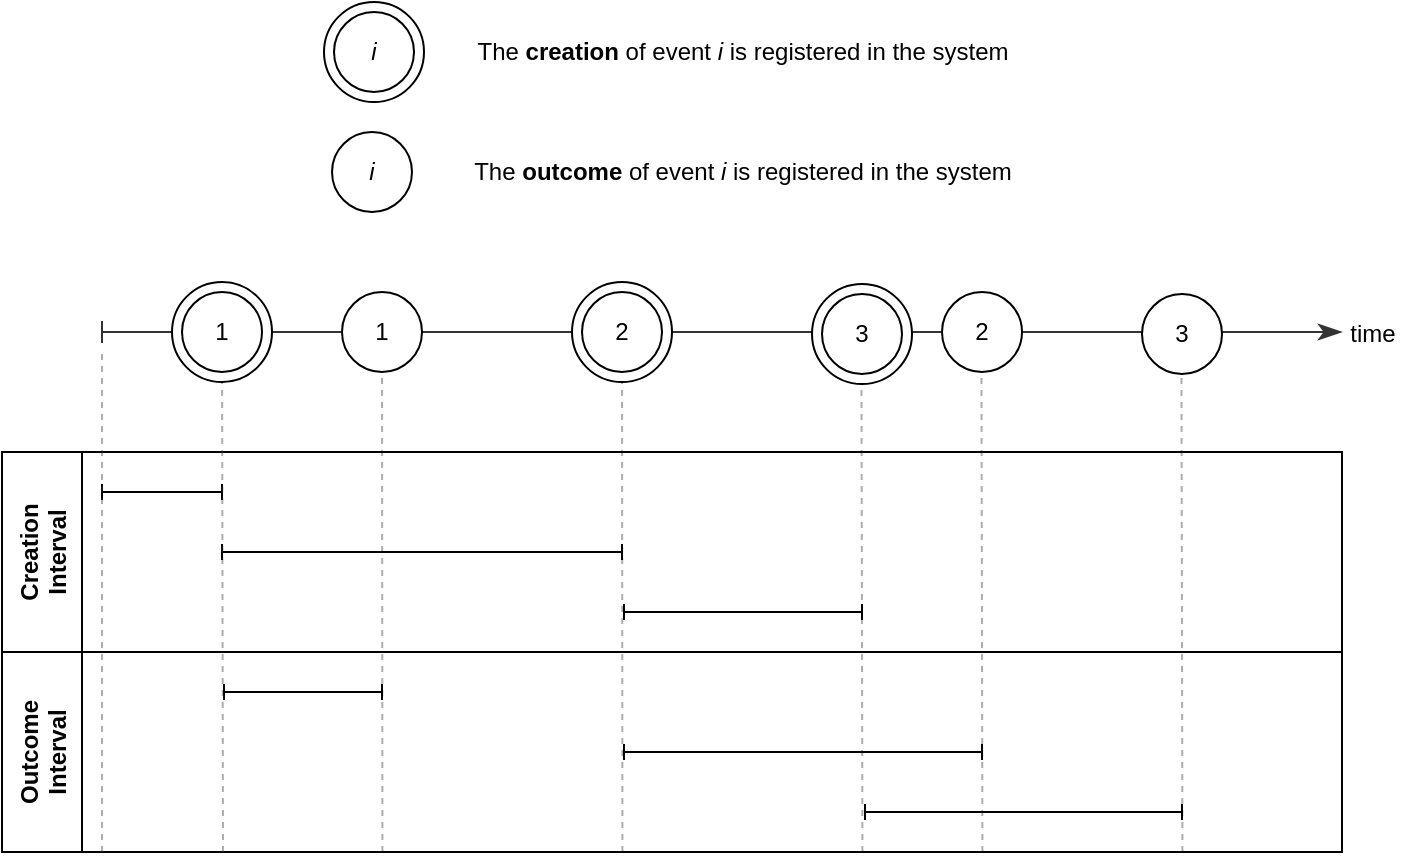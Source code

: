 <mxfile version="20.5.1" type="device"><diagram id="vnCqyywVvOIW15iRfbqm" name="Pagina-1"><mxGraphModel dx="1182" dy="1906" grid="1" gridSize="10" guides="1" tooltips="1" connect="1" arrows="1" fold="1" page="1" pageScale="1" pageWidth="827" pageHeight="1169" math="0" shadow="0"><root><mxCell id="0"/><mxCell id="1" parent="0"/><mxCell id="elbmRWAzdAmKO00gExVq-1" value="" style="endArrow=classicThin;html=1;rounded=0;endSize=9;startArrow=baseDash;startFill=0;startSize=9;strokeColor=#333333;endFill=1;" edge="1" parent="1"><mxGeometry width="50" height="50" relative="1" as="geometry"><mxPoint x="100" y="160" as="sourcePoint"/><mxPoint x="720" y="160" as="targetPoint"/></mxGeometry></mxCell><mxCell id="elbmRWAzdAmKO00gExVq-32" value="" style="endArrow=none;dashed=1;html=1;rounded=0;strokeColor=#333333;startSize=9;endSize=9;opacity=40;" edge="1" parent="1"><mxGeometry width="50" height="50" relative="1" as="geometry"><mxPoint x="240.21" y="420" as="sourcePoint"/><mxPoint x="240" y="160" as="targetPoint"/></mxGeometry></mxCell><mxCell id="elbmRWAzdAmKO00gExVq-33" value="" style="endArrow=none;dashed=1;html=1;rounded=0;strokeColor=#333333;startSize=9;endSize=9;opacity=40;" edge="1" parent="1"><mxGeometry width="50" height="50" relative="1" as="geometry"><mxPoint x="360.21" y="420" as="sourcePoint"/><mxPoint x="360" y="160" as="targetPoint"/></mxGeometry></mxCell><mxCell id="elbmRWAzdAmKO00gExVq-35" value="" style="endArrow=none;dashed=1;html=1;rounded=0;strokeColor=#333333;startSize=9;endSize=9;opacity=40;" edge="1" parent="1"><mxGeometry width="50" height="50" relative="1" as="geometry"><mxPoint x="540.21" y="420" as="sourcePoint"/><mxPoint x="539.71" y="170" as="targetPoint"/></mxGeometry></mxCell><mxCell id="elbmRWAzdAmKO00gExVq-36" value="" style="endArrow=none;dashed=1;html=1;rounded=0;strokeColor=#333333;startSize=9;endSize=9;opacity=40;" edge="1" parent="1"><mxGeometry width="50" height="50" relative="1" as="geometry"><mxPoint x="640.21" y="420" as="sourcePoint"/><mxPoint x="639.71" y="170" as="targetPoint"/></mxGeometry></mxCell><mxCell id="elbmRWAzdAmKO00gExVq-2" value="time" style="text;html=1;align=center;verticalAlign=middle;resizable=0;points=[];autosize=1;strokeColor=none;fillColor=none;" vertex="1" parent="1"><mxGeometry x="710" y="146" width="50" height="30" as="geometry"/></mxCell><mxCell id="elbmRWAzdAmKO00gExVq-3" value="1" style="ellipse;whiteSpace=wrap;html=1;aspect=fixed;" vertex="1" parent="1"><mxGeometry x="220" y="140" width="40" height="40" as="geometry"/></mxCell><mxCell id="elbmRWAzdAmKO00gExVq-8" value="" style="group" vertex="1" connectable="0" parent="1"><mxGeometry x="335" y="135" width="50" height="50" as="geometry"/></mxCell><mxCell id="elbmRWAzdAmKO00gExVq-9" value="" style="ellipse;whiteSpace=wrap;html=1;aspect=fixed;" vertex="1" parent="elbmRWAzdAmKO00gExVq-8"><mxGeometry width="50" height="50" as="geometry"/></mxCell><mxCell id="elbmRWAzdAmKO00gExVq-10" value="2" style="ellipse;whiteSpace=wrap;html=1;aspect=fixed;" vertex="1" parent="elbmRWAzdAmKO00gExVq-8"><mxGeometry x="5" y="5" width="40" height="40" as="geometry"/></mxCell><mxCell id="elbmRWAzdAmKO00gExVq-11" value="" style="group" vertex="1" connectable="0" parent="1"><mxGeometry x="455" y="136" width="50" height="50" as="geometry"/></mxCell><mxCell id="elbmRWAzdAmKO00gExVq-34" value="" style="endArrow=none;dashed=1;html=1;rounded=0;strokeColor=#333333;startSize=9;endSize=9;opacity=40;" edge="1" parent="elbmRWAzdAmKO00gExVq-11"><mxGeometry width="50" height="50" relative="1" as="geometry"><mxPoint x="25.21" y="284" as="sourcePoint"/><mxPoint x="24.71" y="34" as="targetPoint"/></mxGeometry></mxCell><mxCell id="elbmRWAzdAmKO00gExVq-12" value="" style="ellipse;whiteSpace=wrap;html=1;aspect=fixed;" vertex="1" parent="elbmRWAzdAmKO00gExVq-11"><mxGeometry width="50" height="50" as="geometry"/></mxCell><mxCell id="elbmRWAzdAmKO00gExVq-13" value="3" style="ellipse;whiteSpace=wrap;html=1;aspect=fixed;" vertex="1" parent="elbmRWAzdAmKO00gExVq-11"><mxGeometry x="5" y="5" width="40" height="40" as="geometry"/></mxCell><mxCell id="elbmRWAzdAmKO00gExVq-14" value="2" style="ellipse;whiteSpace=wrap;html=1;aspect=fixed;" vertex="1" parent="1"><mxGeometry x="520" y="140" width="40" height="40" as="geometry"/></mxCell><mxCell id="elbmRWAzdAmKO00gExVq-15" value="3" style="ellipse;whiteSpace=wrap;html=1;aspect=fixed;" vertex="1" parent="1"><mxGeometry x="620" y="141" width="40" height="40" as="geometry"/></mxCell><mxCell id="elbmRWAzdAmKO00gExVq-16" value="" style="endArrow=baseDash;html=1;rounded=0;endSize=6;startArrow=baseDash;startFill=0;endFill=0;" edge="1" parent="1"><mxGeometry width="50" height="50" relative="1" as="geometry"><mxPoint x="160" y="270" as="sourcePoint"/><mxPoint x="360" y="270" as="targetPoint"/></mxGeometry></mxCell><mxCell id="elbmRWAzdAmKO00gExVq-17" value="" style="endArrow=baseDash;html=1;rounded=0;endSize=6;startArrow=baseDash;startFill=0;endFill=0;" edge="1" parent="1"><mxGeometry width="50" height="50" relative="1" as="geometry"><mxPoint x="361" y="300" as="sourcePoint"/><mxPoint x="480" y="300" as="targetPoint"/></mxGeometry></mxCell><mxCell id="elbmRWAzdAmKO00gExVq-18" value="" style="endArrow=baseDash;html=1;rounded=0;endSize=6;startArrow=baseDash;startFill=0;endFill=0;" edge="1" parent="1"><mxGeometry width="50" height="50" relative="1" as="geometry"><mxPoint x="100" y="240" as="sourcePoint"/><mxPoint x="160" y="240" as="targetPoint"/></mxGeometry></mxCell><mxCell id="elbmRWAzdAmKO00gExVq-19" value="" style="endArrow=baseDash;html=1;rounded=0;endSize=6;startArrow=baseDash;startFill=0;endFill=0;" edge="1" parent="1"><mxGeometry width="50" height="50" relative="1" as="geometry"><mxPoint x="361" y="370" as="sourcePoint"/><mxPoint x="540" y="370" as="targetPoint"/></mxGeometry></mxCell><mxCell id="elbmRWAzdAmKO00gExVq-20" value="" style="endArrow=baseDash;html=1;rounded=0;endSize=6;startArrow=baseDash;startFill=0;endFill=0;" edge="1" parent="1"><mxGeometry width="50" height="50" relative="1" as="geometry"><mxPoint x="481.5" y="400" as="sourcePoint"/><mxPoint x="640" y="400" as="targetPoint"/></mxGeometry></mxCell><mxCell id="elbmRWAzdAmKO00gExVq-21" value="" style="endArrow=baseDash;html=1;rounded=0;endSize=6;startArrow=baseDash;startFill=0;endFill=0;" edge="1" parent="1"><mxGeometry width="50" height="50" relative="1" as="geometry"><mxPoint x="161" y="340" as="sourcePoint"/><mxPoint x="240" y="340" as="targetPoint"/></mxGeometry></mxCell><mxCell id="elbmRWAzdAmKO00gExVq-22" value="Outcome &#xA;Interval" style="swimlane;horizontal=0;startSize=40;" vertex="1" parent="1"><mxGeometry x="50" y="320" width="670" height="100" as="geometry"/></mxCell><mxCell id="elbmRWAzdAmKO00gExVq-23" value="Creation &#xA;Interval" style="swimlane;horizontal=0;startSize=40;" vertex="1" parent="1"><mxGeometry x="50" y="220" width="670" height="100" as="geometry"/></mxCell><mxCell id="elbmRWAzdAmKO00gExVq-31" value="" style="endArrow=none;dashed=1;html=1;rounded=0;strokeColor=#333333;startSize=9;endSize=9;opacity=40;" edge="1" parent="elbmRWAzdAmKO00gExVq-23" target="elbmRWAzdAmKO00gExVq-5"><mxGeometry width="50" height="50" relative="1" as="geometry"><mxPoint x="110.5" y="200" as="sourcePoint"/><mxPoint x="110" y="-30" as="targetPoint"/></mxGeometry></mxCell><mxCell id="elbmRWAzdAmKO00gExVq-30" value="" style="endArrow=none;dashed=1;html=1;rounded=0;strokeColor=#333333;startSize=9;endSize=9;opacity=40;" edge="1" parent="1"><mxGeometry width="50" height="50" relative="1" as="geometry"><mxPoint x="100" y="420" as="sourcePoint"/><mxPoint x="100" y="170" as="targetPoint"/></mxGeometry></mxCell><mxCell id="elbmRWAzdAmKO00gExVq-5" value="" style="ellipse;whiteSpace=wrap;html=1;aspect=fixed;fillColor=#FFFFFF;" vertex="1" parent="1"><mxGeometry x="135" y="135" width="50" height="50" as="geometry"/></mxCell><mxCell id="elbmRWAzdAmKO00gExVq-4" value="1" style="ellipse;whiteSpace=wrap;html=1;aspect=fixed;" vertex="1" parent="1"><mxGeometry x="140" y="140" width="40" height="40" as="geometry"/></mxCell><mxCell id="elbmRWAzdAmKO00gExVq-41" value="" style="ellipse;whiteSpace=wrap;html=1;aspect=fixed;fillColor=#FFFFFF;" vertex="1" parent="1"><mxGeometry x="211" y="-5" width="50" height="50" as="geometry"/></mxCell><mxCell id="elbmRWAzdAmKO00gExVq-42" value="&lt;i&gt;i&lt;/i&gt;" style="ellipse;whiteSpace=wrap;html=1;aspect=fixed;" vertex="1" parent="1"><mxGeometry x="216" width="40" height="40" as="geometry"/></mxCell><mxCell id="elbmRWAzdAmKO00gExVq-44" value="&lt;i&gt;i&lt;/i&gt;" style="ellipse;whiteSpace=wrap;html=1;aspect=fixed;" vertex="1" parent="1"><mxGeometry x="215" y="60" width="40" height="40" as="geometry"/></mxCell><mxCell id="elbmRWAzdAmKO00gExVq-47" value="The &lt;b&gt;outcome&lt;/b&gt; of event &lt;i&gt;i&lt;/i&gt; is registered in the system" style="text;html=1;align=center;verticalAlign=middle;resizable=0;points=[];autosize=1;strokeColor=none;fillColor=none;" vertex="1" parent="1"><mxGeometry x="275" y="65" width="290" height="30" as="geometry"/></mxCell><mxCell id="elbmRWAzdAmKO00gExVq-48" value="The &lt;b&gt;creation&lt;/b&gt; of event &lt;i&gt;i&lt;/i&gt; is registered in the system" style="text;html=1;align=center;verticalAlign=middle;resizable=0;points=[];autosize=1;strokeColor=none;fillColor=none;" vertex="1" parent="1"><mxGeometry x="275" y="5" width="290" height="30" as="geometry"/></mxCell></root></mxGraphModel></diagram></mxfile>